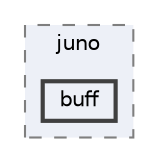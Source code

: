 digraph "/home/runner/work/libjuno/libjuno/include/juno/buff"
{
 // LATEX_PDF_SIZE
  bgcolor="transparent";
  edge [fontname=Helvetica,fontsize=10,labelfontname=Helvetica,labelfontsize=10];
  node [fontname=Helvetica,fontsize=10,shape=box,height=0.2,width=0.4];
  compound=true
  subgraph clusterdir_366da5caa8e7ec3e54d94764b6f022bc {
    graph [ bgcolor="#edf0f7", pencolor="grey50", label="juno", fontname=Helvetica,fontsize=10 style="filled,dashed", URL="dir_366da5caa8e7ec3e54d94764b6f022bc.html",tooltip=""]
  dir_fc6384f358b29864859f2bbee3a4bf64 [label="buff", fillcolor="#edf0f7", color="grey25", style="filled,bold", URL="dir_fc6384f358b29864859f2bbee3a4bf64.html",tooltip=""];
  }
}
